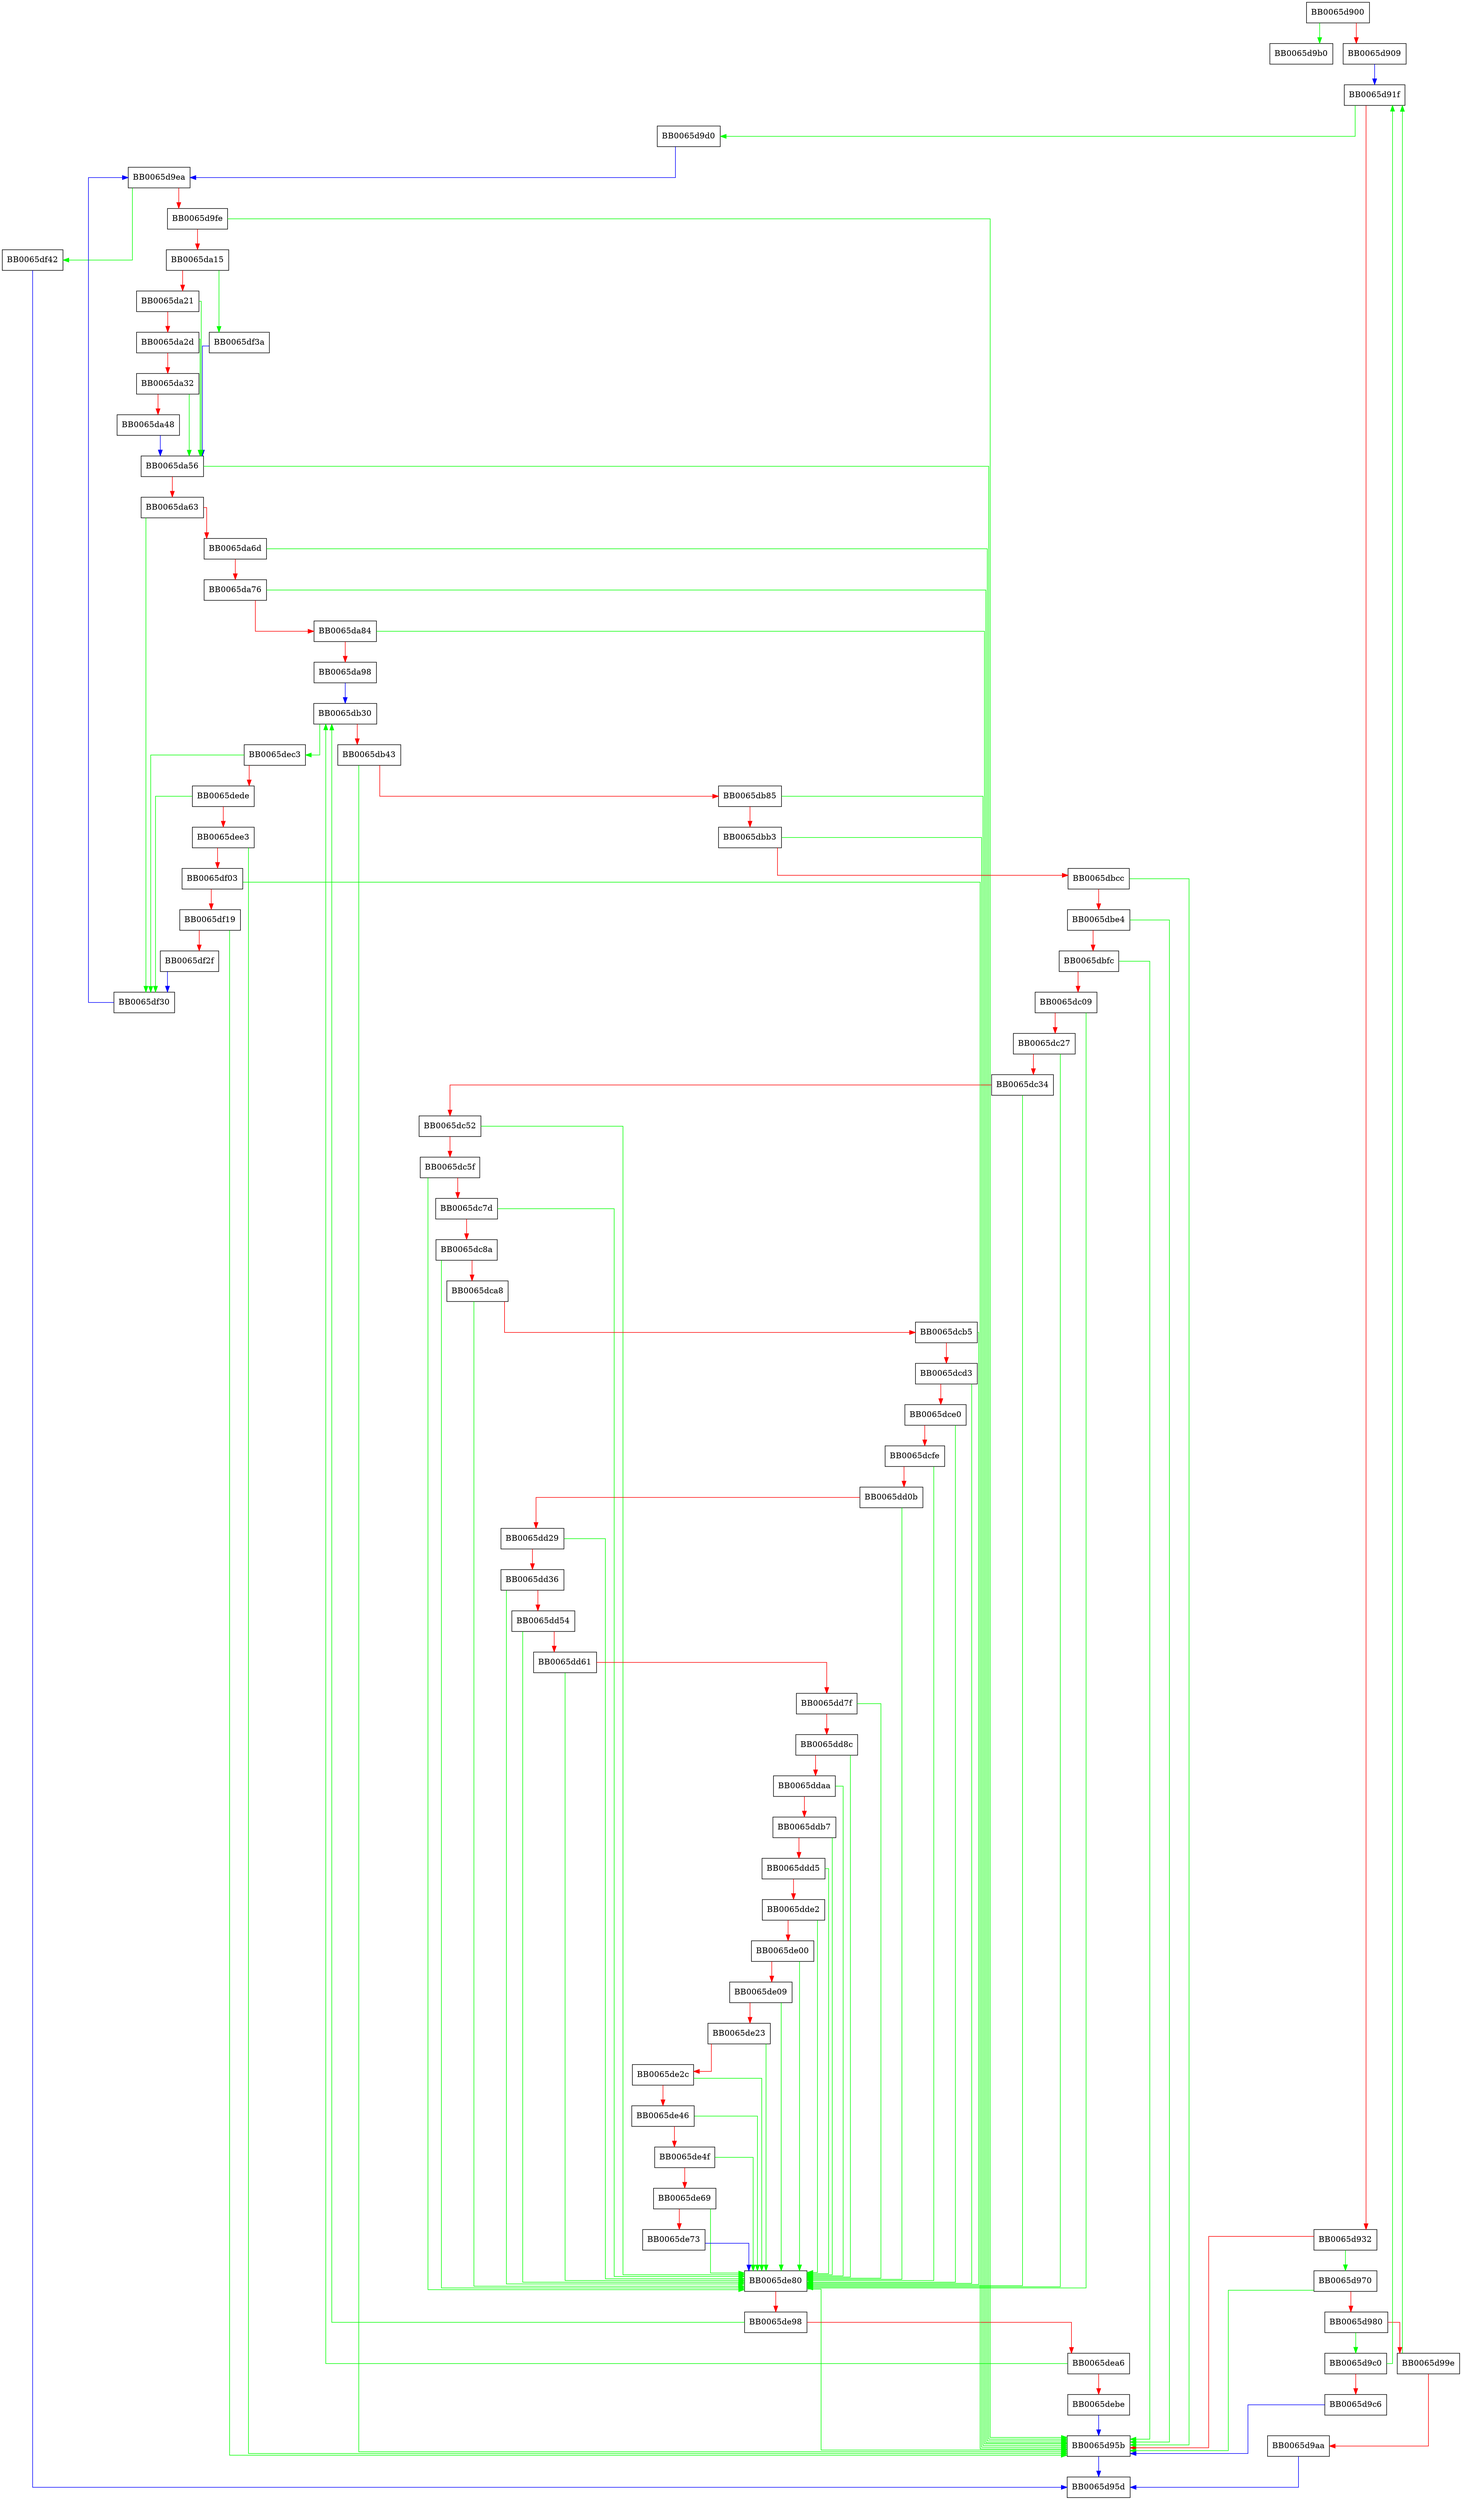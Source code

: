 digraph X509v3_addr_is_canonical {
  node [shape="box"];
  graph [splines=ortho];
  BB0065d900 -> BB0065d9b0 [color="green"];
  BB0065d900 -> BB0065d909 [color="red"];
  BB0065d909 -> BB0065d91f [color="blue"];
  BB0065d91f -> BB0065d9d0 [color="green"];
  BB0065d91f -> BB0065d932 [color="red"];
  BB0065d932 -> BB0065d970 [color="green"];
  BB0065d932 -> BB0065d95b [color="red"];
  BB0065d95b -> BB0065d95d [color="blue"];
  BB0065d970 -> BB0065d95b [color="green"];
  BB0065d970 -> BB0065d980 [color="red"];
  BB0065d980 -> BB0065d9c0 [color="green"];
  BB0065d980 -> BB0065d99e [color="red"];
  BB0065d99e -> BB0065d91f [color="green"];
  BB0065d99e -> BB0065d9aa [color="red"];
  BB0065d9aa -> BB0065d95d [color="blue"];
  BB0065d9c0 -> BB0065d91f [color="green"];
  BB0065d9c0 -> BB0065d9c6 [color="red"];
  BB0065d9c6 -> BB0065d95b [color="blue"];
  BB0065d9d0 -> BB0065d9ea [color="blue"];
  BB0065d9ea -> BB0065df42 [color="green"];
  BB0065d9ea -> BB0065d9fe [color="red"];
  BB0065d9fe -> BB0065d95b [color="green"];
  BB0065d9fe -> BB0065da15 [color="red"];
  BB0065da15 -> BB0065df3a [color="green"];
  BB0065da15 -> BB0065da21 [color="red"];
  BB0065da21 -> BB0065da56 [color="green"];
  BB0065da21 -> BB0065da2d [color="red"];
  BB0065da2d -> BB0065da56 [color="green"];
  BB0065da2d -> BB0065da32 [color="red"];
  BB0065da32 -> BB0065da56 [color="green"];
  BB0065da32 -> BB0065da48 [color="red"];
  BB0065da48 -> BB0065da56 [color="blue"];
  BB0065da56 -> BB0065d95b [color="green"];
  BB0065da56 -> BB0065da63 [color="red"];
  BB0065da63 -> BB0065df30 [color="green"];
  BB0065da63 -> BB0065da6d [color="red"];
  BB0065da6d -> BB0065d95b [color="green"];
  BB0065da6d -> BB0065da76 [color="red"];
  BB0065da76 -> BB0065d95b [color="green"];
  BB0065da76 -> BB0065da84 [color="red"];
  BB0065da84 -> BB0065d95b [color="green"];
  BB0065da84 -> BB0065da98 [color="red"];
  BB0065da98 -> BB0065db30 [color="blue"];
  BB0065db30 -> BB0065dec3 [color="green"];
  BB0065db30 -> BB0065db43 [color="red"];
  BB0065db43 -> BB0065d95b [color="green"];
  BB0065db43 -> BB0065db85 [color="red"];
  BB0065db85 -> BB0065d95b [color="green"];
  BB0065db85 -> BB0065dbb3 [color="red"];
  BB0065dbb3 -> BB0065d95b [color="green"];
  BB0065dbb3 -> BB0065dbcc [color="red"];
  BB0065dbcc -> BB0065d95b [color="green"];
  BB0065dbcc -> BB0065dbe4 [color="red"];
  BB0065dbe4 -> BB0065d95b [color="green"];
  BB0065dbe4 -> BB0065dbfc [color="red"];
  BB0065dbfc -> BB0065d95b [color="green"];
  BB0065dbfc -> BB0065dc09 [color="red"];
  BB0065dc09 -> BB0065de80 [color="green"];
  BB0065dc09 -> BB0065dc27 [color="red"];
  BB0065dc27 -> BB0065de80 [color="green"];
  BB0065dc27 -> BB0065dc34 [color="red"];
  BB0065dc34 -> BB0065de80 [color="green"];
  BB0065dc34 -> BB0065dc52 [color="red"];
  BB0065dc52 -> BB0065de80 [color="green"];
  BB0065dc52 -> BB0065dc5f [color="red"];
  BB0065dc5f -> BB0065de80 [color="green"];
  BB0065dc5f -> BB0065dc7d [color="red"];
  BB0065dc7d -> BB0065de80 [color="green"];
  BB0065dc7d -> BB0065dc8a [color="red"];
  BB0065dc8a -> BB0065de80 [color="green"];
  BB0065dc8a -> BB0065dca8 [color="red"];
  BB0065dca8 -> BB0065de80 [color="green"];
  BB0065dca8 -> BB0065dcb5 [color="red"];
  BB0065dcb5 -> BB0065de80 [color="green"];
  BB0065dcb5 -> BB0065dcd3 [color="red"];
  BB0065dcd3 -> BB0065de80 [color="green"];
  BB0065dcd3 -> BB0065dce0 [color="red"];
  BB0065dce0 -> BB0065de80 [color="green"];
  BB0065dce0 -> BB0065dcfe [color="red"];
  BB0065dcfe -> BB0065de80 [color="green"];
  BB0065dcfe -> BB0065dd0b [color="red"];
  BB0065dd0b -> BB0065de80 [color="green"];
  BB0065dd0b -> BB0065dd29 [color="red"];
  BB0065dd29 -> BB0065de80 [color="green"];
  BB0065dd29 -> BB0065dd36 [color="red"];
  BB0065dd36 -> BB0065de80 [color="green"];
  BB0065dd36 -> BB0065dd54 [color="red"];
  BB0065dd54 -> BB0065de80 [color="green"];
  BB0065dd54 -> BB0065dd61 [color="red"];
  BB0065dd61 -> BB0065de80 [color="green"];
  BB0065dd61 -> BB0065dd7f [color="red"];
  BB0065dd7f -> BB0065de80 [color="green"];
  BB0065dd7f -> BB0065dd8c [color="red"];
  BB0065dd8c -> BB0065de80 [color="green"];
  BB0065dd8c -> BB0065ddaa [color="red"];
  BB0065ddaa -> BB0065de80 [color="green"];
  BB0065ddaa -> BB0065ddb7 [color="red"];
  BB0065ddb7 -> BB0065de80 [color="green"];
  BB0065ddb7 -> BB0065ddd5 [color="red"];
  BB0065ddd5 -> BB0065de80 [color="green"];
  BB0065ddd5 -> BB0065dde2 [color="red"];
  BB0065dde2 -> BB0065de80 [color="green"];
  BB0065dde2 -> BB0065de00 [color="red"];
  BB0065de00 -> BB0065de80 [color="green"];
  BB0065de00 -> BB0065de09 [color="red"];
  BB0065de09 -> BB0065de80 [color="green"];
  BB0065de09 -> BB0065de23 [color="red"];
  BB0065de23 -> BB0065de80 [color="green"];
  BB0065de23 -> BB0065de2c [color="red"];
  BB0065de2c -> BB0065de80 [color="green"];
  BB0065de2c -> BB0065de46 [color="red"];
  BB0065de46 -> BB0065de80 [color="green"];
  BB0065de46 -> BB0065de4f [color="red"];
  BB0065de4f -> BB0065de80 [color="green"];
  BB0065de4f -> BB0065de69 [color="red"];
  BB0065de69 -> BB0065de80 [color="green"];
  BB0065de69 -> BB0065de73 [color="red"];
  BB0065de73 -> BB0065de80 [color="blue"];
  BB0065de80 -> BB0065d95b [color="green"];
  BB0065de80 -> BB0065de98 [color="red"];
  BB0065de98 -> BB0065db30 [color="green"];
  BB0065de98 -> BB0065dea6 [color="red"];
  BB0065dea6 -> BB0065db30 [color="green"];
  BB0065dea6 -> BB0065debe [color="red"];
  BB0065debe -> BB0065d95b [color="blue"];
  BB0065dec3 -> BB0065df30 [color="green"];
  BB0065dec3 -> BB0065dede [color="red"];
  BB0065dede -> BB0065df30 [color="green"];
  BB0065dede -> BB0065dee3 [color="red"];
  BB0065dee3 -> BB0065d95b [color="green"];
  BB0065dee3 -> BB0065df03 [color="red"];
  BB0065df03 -> BB0065d95b [color="green"];
  BB0065df03 -> BB0065df19 [color="red"];
  BB0065df19 -> BB0065d95b [color="green"];
  BB0065df19 -> BB0065df2f [color="red"];
  BB0065df2f -> BB0065df30 [color="blue"];
  BB0065df30 -> BB0065d9ea [color="blue"];
  BB0065df3a -> BB0065da56 [color="blue"];
  BB0065df42 -> BB0065d95d [color="blue"];
}